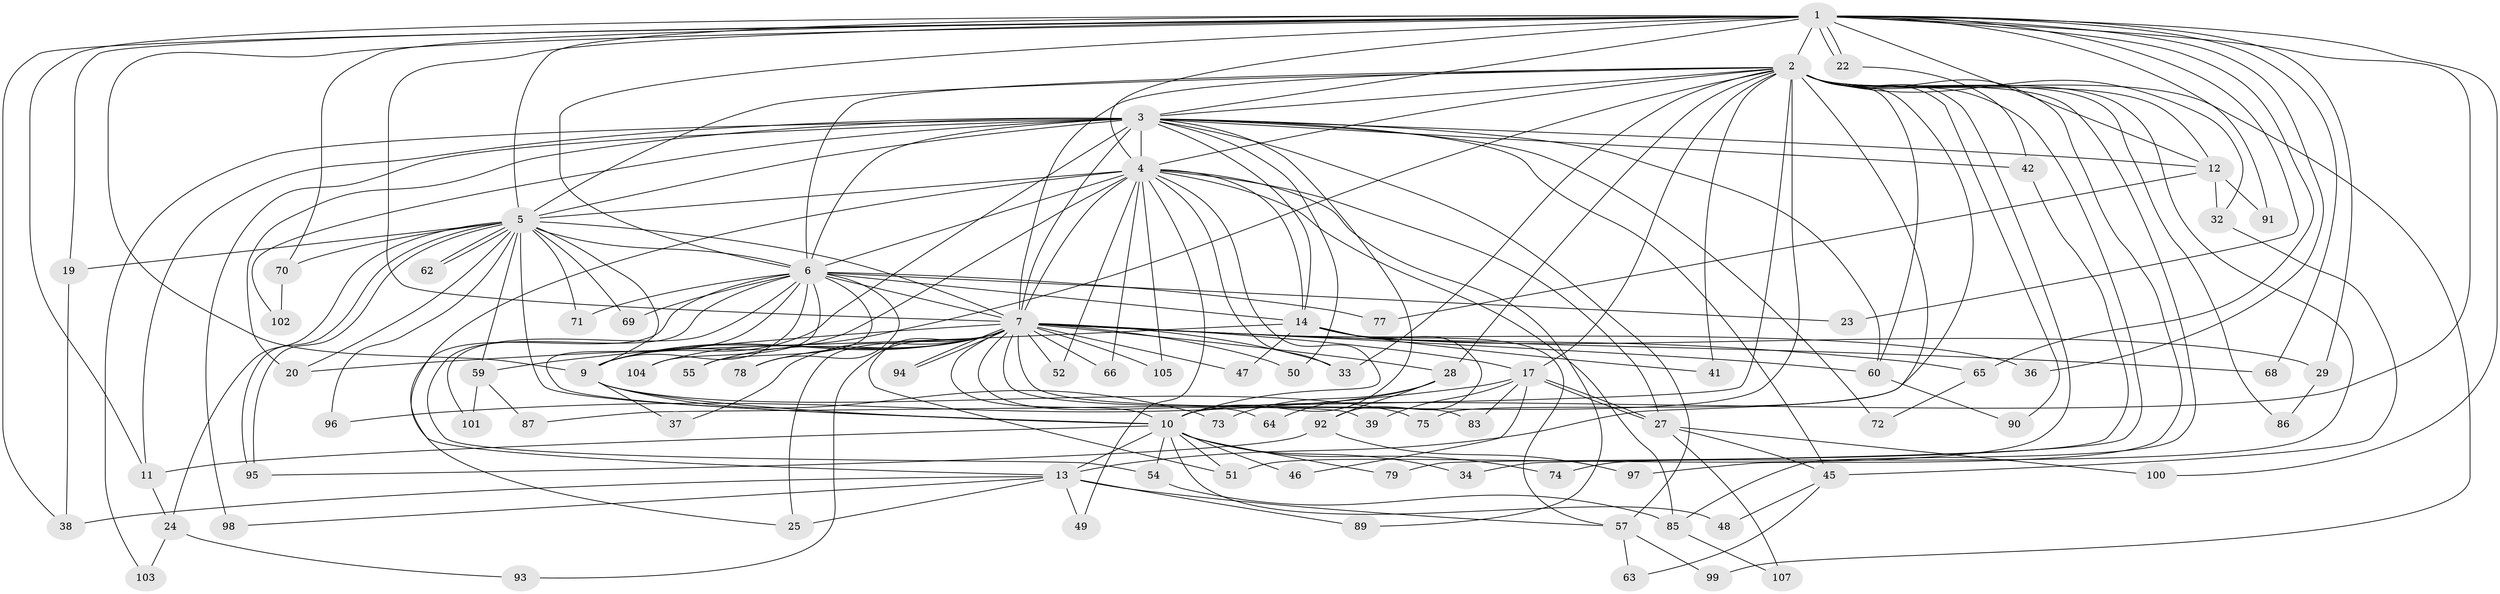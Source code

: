 // original degree distribution, {23: 0.009345794392523364, 29: 0.009345794392523364, 12: 0.018691588785046728, 20: 0.018691588785046728, 19: 0.018691588785046728, 36: 0.009345794392523364, 21: 0.009345794392523364, 4: 0.09345794392523364, 6: 0.028037383177570093, 3: 0.17757009345794392, 5: 0.04672897196261682, 9: 0.009345794392523364, 2: 0.5514018691588785}
// Generated by graph-tools (version 1.1) at 2025/41/03/06/25 10:41:42]
// undirected, 83 vertices, 199 edges
graph export_dot {
graph [start="1"]
  node [color=gray90,style=filled];
  1 [super="+18"];
  2 [super="+43"];
  3 [super="+8"];
  4 [super="+58"];
  5 [super="+16"];
  6 [super="+31"];
  7 [super="+21"];
  9 [super="+15"];
  10 [super="+35"];
  11 [super="+44"];
  12 [super="+26"];
  13 [super="+30"];
  14 [super="+40"];
  17 [super="+56"];
  19;
  20 [super="+80"];
  22;
  23;
  24;
  25;
  27;
  28;
  29;
  32;
  33 [super="+67"];
  34;
  36;
  37;
  38 [super="+84"];
  39;
  41;
  42;
  45 [super="+82"];
  46;
  47;
  48;
  49;
  50;
  51 [super="+53"];
  52;
  54 [super="+88"];
  55;
  57 [super="+61"];
  59;
  60 [super="+81"];
  62;
  63;
  64;
  65;
  66 [super="+76"];
  68;
  69;
  70;
  71;
  72;
  73;
  74;
  75;
  77;
  78;
  79;
  83;
  85;
  86;
  87;
  89;
  90;
  91;
  92 [super="+106"];
  93;
  94;
  95;
  96;
  97;
  98;
  99;
  100;
  101;
  102;
  103;
  104;
  105;
  107;
  1 -- 2;
  1 -- 3 [weight=2];
  1 -- 4;
  1 -- 5;
  1 -- 6;
  1 -- 7;
  1 -- 9;
  1 -- 10 [weight=2];
  1 -- 11;
  1 -- 12;
  1 -- 22;
  1 -- 22;
  1 -- 23;
  1 -- 29;
  1 -- 36;
  1 -- 65;
  1 -- 68;
  1 -- 70;
  1 -- 91;
  1 -- 100;
  1 -- 19;
  1 -- 38;
  2 -- 3 [weight=2];
  2 -- 4;
  2 -- 5;
  2 -- 6;
  2 -- 7;
  2 -- 9;
  2 -- 10 [weight=3];
  2 -- 17;
  2 -- 28;
  2 -- 32;
  2 -- 33;
  2 -- 34;
  2 -- 41;
  2 -- 60;
  2 -- 74;
  2 -- 75;
  2 -- 85;
  2 -- 86;
  2 -- 87;
  2 -- 90;
  2 -- 97;
  2 -- 99;
  2 -- 12;
  2 -- 13;
  2 -- 51;
  3 -- 4 [weight=2];
  3 -- 5 [weight=2];
  3 -- 6 [weight=2];
  3 -- 7 [weight=2];
  3 -- 9 [weight=2];
  3 -- 10 [weight=2];
  3 -- 72;
  3 -- 102;
  3 -- 11;
  3 -- 12;
  3 -- 20;
  3 -- 98;
  3 -- 103;
  3 -- 42;
  3 -- 45;
  3 -- 50;
  3 -- 57;
  3 -- 60;
  3 -- 14;
  4 -- 5;
  4 -- 6;
  4 -- 7 [weight=2];
  4 -- 9 [weight=2];
  4 -- 10;
  4 -- 13;
  4 -- 14;
  4 -- 49;
  4 -- 52;
  4 -- 66;
  4 -- 85;
  4 -- 105;
  4 -- 89;
  4 -- 27;
  4 -- 33;
  5 -- 6;
  5 -- 7 [weight=2];
  5 -- 9;
  5 -- 10;
  5 -- 19;
  5 -- 24;
  5 -- 59;
  5 -- 62;
  5 -- 62;
  5 -- 69;
  5 -- 95;
  5 -- 95;
  5 -- 96;
  5 -- 70;
  5 -- 71;
  5 -- 20;
  6 -- 7;
  6 -- 9;
  6 -- 10;
  6 -- 14;
  6 -- 23;
  6 -- 54;
  6 -- 55;
  6 -- 69;
  6 -- 71;
  6 -- 77;
  6 -- 78;
  6 -- 101;
  6 -- 104;
  6 -- 25;
  7 -- 9;
  7 -- 10;
  7 -- 17 [weight=2];
  7 -- 28;
  7 -- 36;
  7 -- 37;
  7 -- 39;
  7 -- 47;
  7 -- 50;
  7 -- 51;
  7 -- 52;
  7 -- 55;
  7 -- 59;
  7 -- 60;
  7 -- 64;
  7 -- 65;
  7 -- 66 [weight=2];
  7 -- 68;
  7 -- 78;
  7 -- 83;
  7 -- 93;
  7 -- 94;
  7 -- 94;
  7 -- 104;
  7 -- 105;
  7 -- 25;
  7 -- 33;
  9 -- 10;
  9 -- 73;
  9 -- 75;
  9 -- 37;
  10 -- 13;
  10 -- 34;
  10 -- 46;
  10 -- 48;
  10 -- 51;
  10 -- 54;
  10 -- 74;
  10 -- 79;
  10 -- 11;
  11 -- 24;
  12 -- 32;
  12 -- 91;
  12 -- 77;
  13 -- 25;
  13 -- 89;
  13 -- 49;
  13 -- 98;
  13 -- 38;
  13 -- 57;
  14 -- 20;
  14 -- 29;
  14 -- 41;
  14 -- 57;
  14 -- 92;
  14 -- 47;
  17 -- 27;
  17 -- 27;
  17 -- 39;
  17 -- 46;
  17 -- 83;
  17 -- 96;
  19 -- 38;
  22 -- 42;
  24 -- 93;
  24 -- 103;
  27 -- 45;
  27 -- 100;
  27 -- 107;
  28 -- 64;
  28 -- 73;
  28 -- 92;
  29 -- 86;
  32 -- 45;
  42 -- 79;
  45 -- 48;
  45 -- 63;
  54 -- 85;
  57 -- 99;
  57 -- 63;
  59 -- 87;
  59 -- 101;
  60 -- 90;
  65 -- 72;
  70 -- 102;
  85 -- 107;
  92 -- 97;
  92 -- 95;
}

